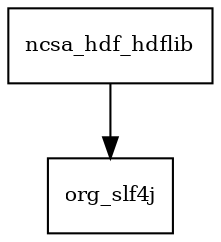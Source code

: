 digraph jarhdf_2_10_0_package_dependencies {
  node [shape = box, fontsize=10.0];
  ncsa_hdf_hdflib -> org_slf4j;
}
